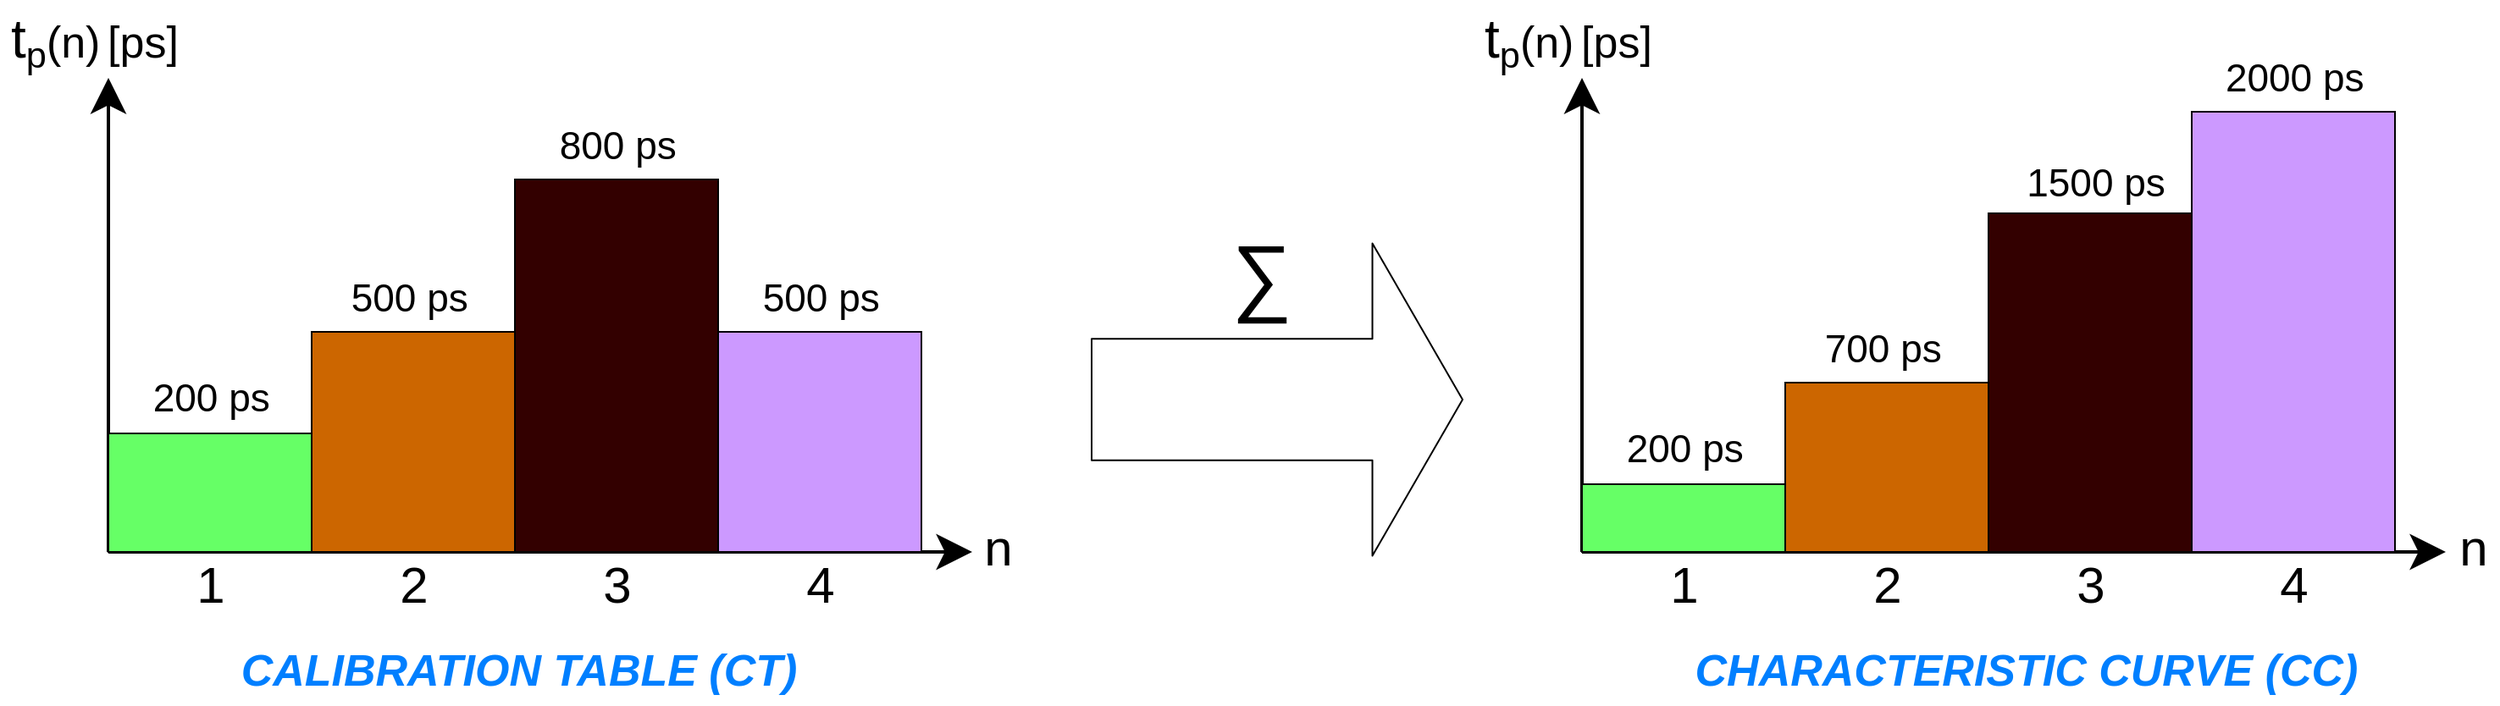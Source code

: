 <mxfile>
    <diagram id="Tj2idlEjd-9TyHUnyKFD" name="Page-1">
        <mxGraphModel dx="836" dy="872" grid="1" gridSize="10" guides="1" tooltips="1" connect="1" arrows="1" fold="1" page="1" pageScale="1" pageWidth="850" pageHeight="1100" math="0" shadow="0">
            <root>
                <mxCell id="0"/>
                <mxCell id="1" parent="0"/>
                <mxCell id="2" value="" style="endArrow=classic;html=1;fontSize=25;endFill=1;endSize=15;strokeWidth=2;" edge="1" parent="1">
                    <mxGeometry width="50" height="50" relative="1" as="geometry">
                        <mxPoint x="1210" y="420.0" as="sourcePoint"/>
                        <mxPoint x="1210" y="140" as="targetPoint"/>
                    </mxGeometry>
                </mxCell>
                <mxCell id="3" value="" style="endArrow=classic;html=1;fontSize=25;endFill=1;endSize=15;strokeWidth=2;" edge="1" parent="1">
                    <mxGeometry width="50" height="50" relative="1" as="geometry">
                        <mxPoint x="1210" y="420.0" as="sourcePoint"/>
                        <mxPoint x="1720" y="420.0" as="targetPoint"/>
                    </mxGeometry>
                </mxCell>
                <mxCell id="4" value="&lt;font style=&quot;font-size: 30px&quot; color=&quot;#000000&quot;&gt;n&lt;/font&gt;" style="text;html=1;resizable=0;autosize=1;align=center;verticalAlign=middle;points=[];fillColor=none;strokeColor=none;rounded=0;fontSize=25;rotation=0;" vertex="1" parent="1">
                    <mxGeometry x="1720" y="397" width="30" height="40" as="geometry"/>
                </mxCell>
                <mxCell id="5" value="" style="rounded=0;whiteSpace=wrap;html=1;fontSize=30;direction=south;fillColor=#66FF66;" vertex="1" parent="1">
                    <mxGeometry x="1210" y="350" width="120" height="70" as="geometry"/>
                </mxCell>
                <mxCell id="6" value="" style="rounded=0;whiteSpace=wrap;html=1;fontSize=30;direction=south;fillColor=#CC6600;" vertex="1" parent="1">
                    <mxGeometry x="1330" y="290" width="120" height="130" as="geometry"/>
                </mxCell>
                <mxCell id="7" value="" style="rounded=0;whiteSpace=wrap;html=1;fontSize=30;direction=south;fillColor=#330000;" vertex="1" parent="1">
                    <mxGeometry x="1450" y="200" width="120" height="220" as="geometry"/>
                </mxCell>
                <mxCell id="8" value="" style="rounded=0;whiteSpace=wrap;html=1;fontSize=30;direction=south;fillColor=#CC99FF;" vertex="1" parent="1">
                    <mxGeometry x="1570" y="290" width="120" height="130" as="geometry"/>
                </mxCell>
                <mxCell id="9" value="&lt;font style=&quot;font-size: 30px&quot; color=&quot;#000000&quot;&gt;1&lt;/font&gt;" style="text;html=1;resizable=0;autosize=1;align=center;verticalAlign=middle;points=[];fillColor=none;strokeColor=none;rounded=0;fontSize=25;rotation=0;" vertex="1" parent="1">
                    <mxGeometry x="1255" y="419" width="30" height="40" as="geometry"/>
                </mxCell>
                <mxCell id="10" value="&lt;font style=&quot;font-size: 30px&quot; color=&quot;#000000&quot;&gt;2&lt;/font&gt;" style="text;html=1;resizable=0;autosize=1;align=center;verticalAlign=middle;points=[];fillColor=none;strokeColor=none;rounded=0;fontSize=25;rotation=0;" vertex="1" parent="1">
                    <mxGeometry x="1375" y="419" width="30" height="40" as="geometry"/>
                </mxCell>
                <mxCell id="11" value="&lt;font style=&quot;font-size: 30px&quot; color=&quot;#000000&quot;&gt;3&lt;/font&gt;" style="text;html=1;resizable=0;autosize=1;align=center;verticalAlign=middle;points=[];fillColor=none;strokeColor=none;rounded=0;fontSize=25;rotation=0;" vertex="1" parent="1">
                    <mxGeometry x="1495" y="419" width="30" height="40" as="geometry"/>
                </mxCell>
                <mxCell id="12" value="&lt;font style=&quot;font-size: 30px&quot; color=&quot;#000000&quot;&gt;4&lt;/font&gt;" style="text;html=1;resizable=0;autosize=1;align=center;verticalAlign=middle;points=[];fillColor=none;strokeColor=none;rounded=0;fontSize=25;rotation=0;" vertex="1" parent="1">
                    <mxGeometry x="1615" y="419" width="30" height="40" as="geometry"/>
                </mxCell>
                <mxCell id="13" value="&lt;font color=&quot;#000000&quot;&gt;&lt;font style=&quot;font-size: 32px&quot;&gt;t&lt;/font&gt;&lt;font style=&quot;font-size: 26px&quot;&gt;&lt;sub&gt;p&lt;/sub&gt;(n)&lt;/font&gt;&lt;sub&gt;&lt;font style=&quot;font-size: 19px&quot;&gt;&amp;nbsp;&lt;/font&gt;&lt;/sub&gt;&lt;/font&gt;" style="text;html=1;resizable=0;autosize=1;align=center;verticalAlign=middle;points=[];fillColor=none;strokeColor=none;rounded=0;fontSize=25;rotation=0;" vertex="1" parent="1">
                    <mxGeometry x="1146" y="94" width="70" height="50" as="geometry"/>
                </mxCell>
                <mxCell id="14" value="&lt;font style=&quot;font-size: 26px&quot; color=&quot;#000000&quot;&gt;[ps]&lt;/font&gt;" style="text;html=1;resizable=0;autosize=1;align=center;verticalAlign=middle;points=[];fillColor=none;strokeColor=none;rounded=0;fontSize=25;rotation=0;" vertex="1" parent="1">
                    <mxGeometry x="1200" y="99" width="60" height="40" as="geometry"/>
                </mxCell>
                <mxCell id="15" value="&lt;i&gt;&lt;b&gt;&lt;font color=&quot;#007fff&quot;&gt;CALIBRATION TABLE (CT)&lt;/font&gt;&lt;/b&gt;&lt;/i&gt;" style="text;html=1;resizable=0;autosize=1;align=center;verticalAlign=middle;points=[];fillColor=none;strokeColor=none;rounded=0;fontSize=26;" vertex="1" parent="1">
                    <mxGeometry x="1282" y="470" width="340" height="40" as="geometry"/>
                </mxCell>
                <mxCell id="16" value="&lt;font color=&quot;#000000&quot;&gt;&lt;font style=&quot;font-size: 23px&quot;&gt;200 ps&lt;/font&gt;&lt;sub style=&quot;font-size: 19px&quot;&gt;&amp;nbsp;&lt;/sub&gt;&lt;/font&gt;" style="text;html=1;resizable=0;autosize=1;align=center;verticalAlign=middle;points=[];fillColor=none;strokeColor=none;rounded=0;fontSize=25;rotation=0;" vertex="1" parent="1">
                    <mxGeometry x="1228" y="309.5" width="90" height="40" as="geometry"/>
                </mxCell>
                <mxCell id="17" value="&lt;font color=&quot;#000000&quot;&gt;&lt;font style=&quot;font-size: 23px&quot;&gt;500 ps&lt;/font&gt;&lt;sub style=&quot;font-size: 19px&quot;&gt;&amp;nbsp;&lt;/sub&gt;&lt;/font&gt;" style="text;html=1;resizable=0;autosize=1;align=center;verticalAlign=middle;points=[];fillColor=none;strokeColor=none;rounded=0;fontSize=25;rotation=0;" vertex="1" parent="1">
                    <mxGeometry x="1345" y="250.5" width="90" height="40" as="geometry"/>
                </mxCell>
                <mxCell id="18" value="&lt;font color=&quot;#000000&quot;&gt;&lt;font style=&quot;font-size: 23px&quot;&gt;500 ps&lt;/font&gt;&lt;sub style=&quot;font-size: 19px&quot;&gt;&amp;nbsp;&lt;/sub&gt;&lt;/font&gt;" style="text;html=1;resizable=0;autosize=1;align=center;verticalAlign=middle;points=[];fillColor=none;strokeColor=none;rounded=0;fontSize=25;rotation=0;" vertex="1" parent="1">
                    <mxGeometry x="1588" y="250.5" width="90" height="40" as="geometry"/>
                </mxCell>
                <mxCell id="19" value="&lt;font color=&quot;#000000&quot;&gt;&lt;font style=&quot;font-size: 23px&quot;&gt;800 ps&lt;/font&gt;&lt;sub style=&quot;font-size: 19px&quot;&gt;&amp;nbsp;&lt;/sub&gt;&lt;/font&gt;" style="text;html=1;resizable=0;autosize=1;align=center;verticalAlign=middle;points=[];fillColor=none;strokeColor=none;rounded=0;fontSize=25;rotation=0;" vertex="1" parent="1">
                    <mxGeometry x="1468" y="160.5" width="90" height="40" as="geometry"/>
                </mxCell>
                <mxCell id="20" value="" style="shape=flexArrow;endArrow=classic;html=1;endWidth=111.765;endSize=17.412;width=71.765;" edge="1" parent="1">
                    <mxGeometry width="50" height="50" relative="1" as="geometry">
                        <mxPoint x="1790" y="330" as="sourcePoint"/>
                        <mxPoint x="2010" y="330" as="targetPoint"/>
                    </mxGeometry>
                </mxCell>
                <mxCell id="21" value="" style="endArrow=classic;html=1;fontSize=25;endFill=1;endSize=15;strokeWidth=2;" edge="1" parent="1">
                    <mxGeometry width="50" height="50" relative="1" as="geometry">
                        <mxPoint x="2080" y="420.0" as="sourcePoint"/>
                        <mxPoint x="2080" y="140" as="targetPoint"/>
                    </mxGeometry>
                </mxCell>
                <mxCell id="22" value="" style="endArrow=classic;html=1;fontSize=25;endFill=1;endSize=15;strokeWidth=2;" edge="1" parent="1">
                    <mxGeometry width="50" height="50" relative="1" as="geometry">
                        <mxPoint x="2080" y="420.0" as="sourcePoint"/>
                        <mxPoint x="2590" y="420.0" as="targetPoint"/>
                    </mxGeometry>
                </mxCell>
                <mxCell id="23" value="" style="rounded=0;whiteSpace=wrap;html=1;fontSize=30;direction=south;fillColor=#66FF66;" vertex="1" parent="1">
                    <mxGeometry x="2080" y="380" width="120" height="40" as="geometry"/>
                </mxCell>
                <mxCell id="24" value="" style="rounded=0;whiteSpace=wrap;html=1;fontSize=30;direction=south;fillColor=#CC6600;" vertex="1" parent="1">
                    <mxGeometry x="2200" y="320" width="120" height="100" as="geometry"/>
                </mxCell>
                <mxCell id="25" value="" style="rounded=0;whiteSpace=wrap;html=1;fontSize=30;direction=south;fillColor=#330000;" vertex="1" parent="1">
                    <mxGeometry x="2320" y="220" width="120" height="200" as="geometry"/>
                </mxCell>
                <mxCell id="26" value="" style="rounded=0;whiteSpace=wrap;html=1;fontSize=30;direction=south;fillColor=#CC99FF;" vertex="1" parent="1">
                    <mxGeometry x="2440" y="160" width="120" height="260" as="geometry"/>
                </mxCell>
                <mxCell id="27" value="&lt;font style=&quot;font-size: 30px&quot; color=&quot;#000000&quot;&gt;1&lt;/font&gt;" style="text;html=1;resizable=0;autosize=1;align=center;verticalAlign=middle;points=[];fillColor=none;strokeColor=none;rounded=0;fontSize=25;rotation=0;" vertex="1" parent="1">
                    <mxGeometry x="2125" y="419" width="30" height="40" as="geometry"/>
                </mxCell>
                <mxCell id="28" value="&lt;font style=&quot;font-size: 30px&quot; color=&quot;#000000&quot;&gt;2&lt;/font&gt;" style="text;html=1;resizable=0;autosize=1;align=center;verticalAlign=middle;points=[];fillColor=none;strokeColor=none;rounded=0;fontSize=25;rotation=0;" vertex="1" parent="1">
                    <mxGeometry x="2245" y="419" width="30" height="40" as="geometry"/>
                </mxCell>
                <mxCell id="29" value="&lt;font style=&quot;font-size: 30px&quot; color=&quot;#000000&quot;&gt;3&lt;/font&gt;" style="text;html=1;resizable=0;autosize=1;align=center;verticalAlign=middle;points=[];fillColor=none;strokeColor=none;rounded=0;fontSize=25;rotation=0;" vertex="1" parent="1">
                    <mxGeometry x="2365" y="419" width="30" height="40" as="geometry"/>
                </mxCell>
                <mxCell id="30" value="&lt;font style=&quot;font-size: 30px&quot; color=&quot;#000000&quot;&gt;4&lt;/font&gt;" style="text;html=1;resizable=0;autosize=1;align=center;verticalAlign=middle;points=[];fillColor=none;strokeColor=none;rounded=0;fontSize=25;rotation=0;" vertex="1" parent="1">
                    <mxGeometry x="2485" y="419" width="30" height="40" as="geometry"/>
                </mxCell>
                <mxCell id="33" value="&lt;i&gt;&lt;b&gt;&lt;font color=&quot;#007fff&quot;&gt;CHARACTERISTIC CURVE (CC)&lt;/font&gt;&lt;/b&gt;&lt;/i&gt;" style="text;html=1;resizable=0;autosize=1;align=center;verticalAlign=middle;points=[];fillColor=none;strokeColor=none;rounded=0;fontSize=26;" vertex="1" parent="1">
                    <mxGeometry x="2137" y="470" width="410" height="40" as="geometry"/>
                </mxCell>
                <mxCell id="34" value="&lt;font color=&quot;#000000&quot;&gt;&lt;font style=&quot;font-size: 23px&quot;&gt;200 ps&lt;/font&gt;&lt;sub style=&quot;font-size: 19px&quot;&gt;&amp;nbsp;&lt;/sub&gt;&lt;/font&gt;" style="text;html=1;resizable=0;autosize=1;align=center;verticalAlign=middle;points=[];fillColor=none;strokeColor=none;rounded=0;fontSize=25;rotation=0;" vertex="1" parent="1">
                    <mxGeometry x="2098" y="339.5" width="90" height="40" as="geometry"/>
                </mxCell>
                <mxCell id="35" value="&lt;font color=&quot;#000000&quot;&gt;&lt;font style=&quot;font-size: 23px&quot;&gt;700 ps&lt;/font&gt;&lt;sub style=&quot;font-size: 19px&quot;&gt;&amp;nbsp;&lt;/sub&gt;&lt;/font&gt;" style="text;html=1;resizable=0;autosize=1;align=center;verticalAlign=middle;points=[];fillColor=none;strokeColor=none;rounded=0;fontSize=25;rotation=0;" vertex="1" parent="1">
                    <mxGeometry x="2215" y="280.5" width="90" height="40" as="geometry"/>
                </mxCell>
                <mxCell id="36" value="&lt;font color=&quot;#000000&quot;&gt;&lt;font style=&quot;font-size: 23px&quot;&gt;2000 ps&lt;/font&gt;&lt;sub style=&quot;font-size: 19px&quot;&gt;&amp;nbsp;&lt;/sub&gt;&lt;/font&gt;" style="text;html=1;resizable=0;autosize=1;align=center;verticalAlign=middle;points=[];fillColor=none;strokeColor=none;rounded=0;fontSize=25;rotation=0;" vertex="1" parent="1">
                    <mxGeometry x="2453" y="120.5" width="100" height="40" as="geometry"/>
                </mxCell>
                <mxCell id="37" value="&lt;font color=&quot;#000000&quot;&gt;&lt;span style=&quot;font-size: 23px&quot;&gt;1500 ps&lt;/span&gt;&lt;/font&gt;" style="text;html=1;resizable=0;autosize=1;align=center;verticalAlign=middle;points=[];fillColor=none;strokeColor=none;rounded=0;fontSize=25;rotation=0;" vertex="1" parent="1">
                    <mxGeometry x="2333" y="180.5" width="100" height="40" as="geometry"/>
                </mxCell>
                <mxCell id="38" value="&lt;font color=&quot;#000000&quot;&gt;&lt;span style=&quot;font-size: 30px&quot;&gt;n&lt;/span&gt;&lt;/font&gt;" style="text;html=1;resizable=0;autosize=1;align=center;verticalAlign=middle;points=[];fillColor=none;strokeColor=none;rounded=0;fontSize=25;rotation=0;" vertex="1" parent="1">
                    <mxGeometry x="2591" y="397" width="30" height="40" as="geometry"/>
                </mxCell>
                <mxCell id="39" value="&lt;font color=&quot;#000000&quot; size=&quot;1&quot;&gt;&lt;i style=&quot;font-size: 50px&quot;&gt;∑&lt;/i&gt;&lt;/font&gt;" style="text;whiteSpace=wrap;html=1;fontSize=18;fontColor=#FF0000;" vertex="1" parent="1">
                    <mxGeometry x="1870" y="220" width="60" height="60.5" as="geometry"/>
                </mxCell>
                <mxCell id="40" value="&lt;font color=&quot;#000000&quot;&gt;&lt;font style=&quot;font-size: 32px&quot;&gt;t&lt;/font&gt;&lt;font style=&quot;font-size: 26px&quot;&gt;&lt;sub&gt;p&lt;/sub&gt;(n)&lt;/font&gt;&lt;sub&gt;&lt;font style=&quot;font-size: 19px&quot;&gt;&amp;nbsp;&lt;/font&gt;&lt;/sub&gt;&lt;/font&gt;" style="text;html=1;resizable=0;autosize=1;align=center;verticalAlign=middle;points=[];fillColor=none;strokeColor=none;rounded=0;fontSize=25;rotation=0;" vertex="1" parent="1">
                    <mxGeometry x="2016" y="94" width="70" height="50" as="geometry"/>
                </mxCell>
                <mxCell id="41" value="&lt;font style=&quot;font-size: 26px&quot; color=&quot;#000000&quot;&gt;[ps]&lt;/font&gt;" style="text;html=1;resizable=0;autosize=1;align=center;verticalAlign=middle;points=[];fillColor=none;strokeColor=none;rounded=0;fontSize=25;rotation=0;" vertex="1" parent="1">
                    <mxGeometry x="2070" y="99" width="60" height="40" as="geometry"/>
                </mxCell>
            </root>
        </mxGraphModel>
    </diagram>
</mxfile>